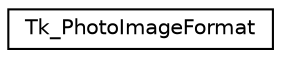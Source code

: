 digraph "Graphical Class Hierarchy"
{
  edge [fontname="Helvetica",fontsize="10",labelfontname="Helvetica",labelfontsize="10"];
  node [fontname="Helvetica",fontsize="10",shape=record];
  rankdir="LR";
  Node1 [label="Tk_PhotoImageFormat",height=0.2,width=0.4,color="black", fillcolor="white", style="filled",URL="$struct_tk___photo_image_format.html"];
}
